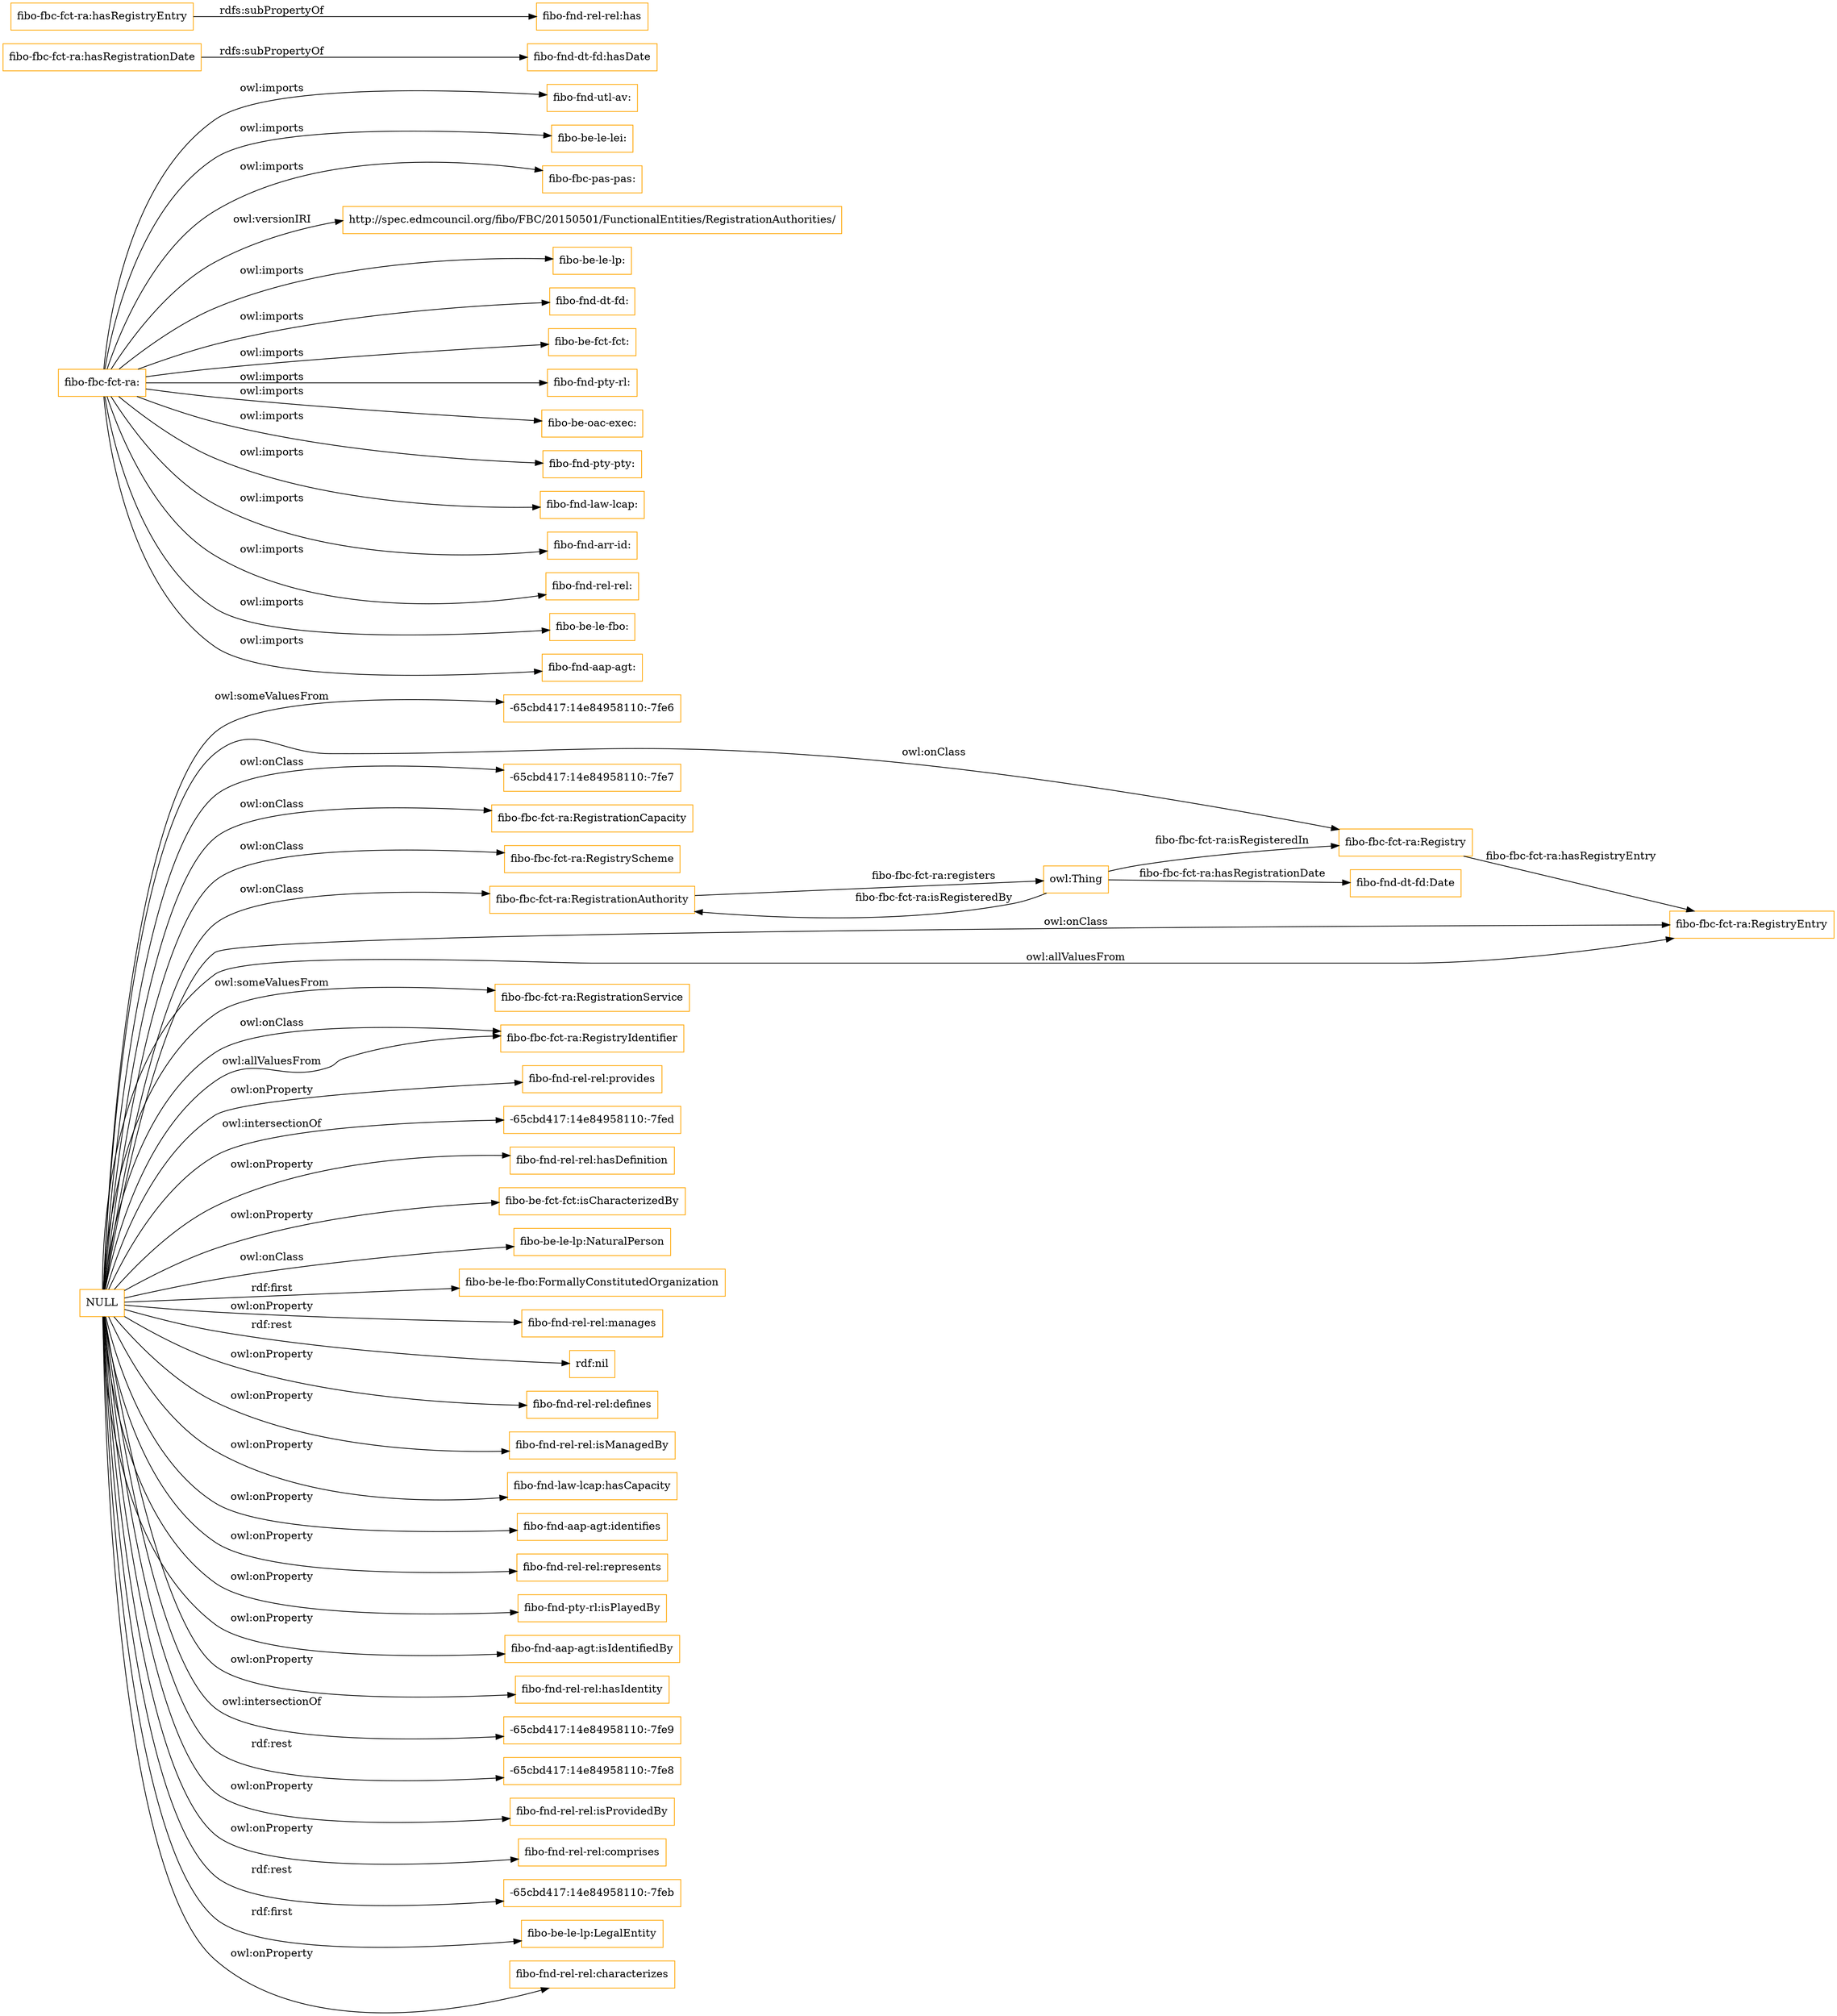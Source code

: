 digraph ar2dtool_diagram { 
rankdir=LR;
size="1501"
node [shape = rectangle, color="orange"]; "-65cbd417:14e84958110:-7fe6" "fibo-fbc-fct-ra:Registry" "-65cbd417:14e84958110:-7fe7" "fibo-fbc-fct-ra:RegistrationCapacity" "fibo-fbc-fct-ra:RegistryScheme" "fibo-fbc-fct-ra:RegistrationAuthority" "fibo-fbc-fct-ra:RegistryEntry" "fibo-fbc-fct-ra:RegistrationService" "fibo-fbc-fct-ra:RegistryIdentifier" ; /*classes style*/
	"fibo-fbc-fct-ra:" -> "fibo-fnd-utl-av:" [ label = "owl:imports" ];
	"fibo-fbc-fct-ra:" -> "fibo-be-le-lei:" [ label = "owl:imports" ];
	"fibo-fbc-fct-ra:" -> "fibo-fbc-pas-pas:" [ label = "owl:imports" ];
	"fibo-fbc-fct-ra:" -> "http://spec.edmcouncil.org/fibo/FBC/20150501/FunctionalEntities/RegistrationAuthorities/" [ label = "owl:versionIRI" ];
	"fibo-fbc-fct-ra:" -> "fibo-be-le-lp:" [ label = "owl:imports" ];
	"fibo-fbc-fct-ra:" -> "fibo-fnd-dt-fd:" [ label = "owl:imports" ];
	"fibo-fbc-fct-ra:" -> "fibo-be-fct-fct:" [ label = "owl:imports" ];
	"fibo-fbc-fct-ra:" -> "fibo-fnd-pty-rl:" [ label = "owl:imports" ];
	"fibo-fbc-fct-ra:" -> "fibo-be-oac-exec:" [ label = "owl:imports" ];
	"fibo-fbc-fct-ra:" -> "fibo-fnd-pty-pty:" [ label = "owl:imports" ];
	"fibo-fbc-fct-ra:" -> "fibo-fnd-law-lcap:" [ label = "owl:imports" ];
	"fibo-fbc-fct-ra:" -> "fibo-fnd-arr-id:" [ label = "owl:imports" ];
	"fibo-fbc-fct-ra:" -> "fibo-fnd-rel-rel:" [ label = "owl:imports" ];
	"fibo-fbc-fct-ra:" -> "fibo-be-le-fbo:" [ label = "owl:imports" ];
	"fibo-fbc-fct-ra:" -> "fibo-fnd-aap-agt:" [ label = "owl:imports" ];
	"fibo-fbc-fct-ra:hasRegistrationDate" -> "fibo-fnd-dt-fd:hasDate" [ label = "rdfs:subPropertyOf" ];
	"NULL" -> "fibo-fnd-rel-rel:provides" [ label = "owl:onProperty" ];
	"NULL" -> "-65cbd417:14e84958110:-7fed" [ label = "owl:intersectionOf" ];
	"NULL" -> "fibo-fbc-fct-ra:RegistryEntry" [ label = "owl:onClass" ];
	"NULL" -> "fibo-fnd-rel-rel:hasDefinition" [ label = "owl:onProperty" ];
	"NULL" -> "fibo-be-fct-fct:isCharacterizedBy" [ label = "owl:onProperty" ];
	"NULL" -> "fibo-fbc-fct-ra:RegistrationAuthority" [ label = "owl:onClass" ];
	"NULL" -> "fibo-fbc-fct-ra:Registry" [ label = "owl:onClass" ];
	"NULL" -> "fibo-be-le-lp:NaturalPerson" [ label = "owl:onClass" ];
	"NULL" -> "-65cbd417:14e84958110:-7fe7" [ label = "owl:onClass" ];
	"NULL" -> "fibo-be-le-fbo:FormallyConstitutedOrganization" [ label = "rdf:first" ];
	"NULL" -> "-65cbd417:14e84958110:-7fe6" [ label = "owl:someValuesFrom" ];
	"NULL" -> "fibo-fnd-rel-rel:manages" [ label = "owl:onProperty" ];
	"NULL" -> "fibo-fbc-fct-ra:RegistryEntry" [ label = "owl:allValuesFrom" ];
	"NULL" -> "rdf:nil" [ label = "rdf:rest" ];
	"NULL" -> "fibo-fnd-rel-rel:defines" [ label = "owl:onProperty" ];
	"NULL" -> "fibo-fnd-rel-rel:isManagedBy" [ label = "owl:onProperty" ];
	"NULL" -> "fibo-fnd-law-lcap:hasCapacity" [ label = "owl:onProperty" ];
	"NULL" -> "fibo-fbc-fct-ra:RegistrationCapacity" [ label = "owl:onClass" ];
	"NULL" -> "fibo-fnd-aap-agt:identifies" [ label = "owl:onProperty" ];
	"NULL" -> "fibo-fnd-rel-rel:represents" [ label = "owl:onProperty" ];
	"NULL" -> "fibo-fnd-pty-rl:isPlayedBy" [ label = "owl:onProperty" ];
	"NULL" -> "fibo-fnd-aap-agt:isIdentifiedBy" [ label = "owl:onProperty" ];
	"NULL" -> "fibo-fnd-rel-rel:hasIdentity" [ label = "owl:onProperty" ];
	"NULL" -> "-65cbd417:14e84958110:-7fe9" [ label = "owl:intersectionOf" ];
	"NULL" -> "-65cbd417:14e84958110:-7fe8" [ label = "rdf:rest" ];
	"NULL" -> "fibo-fnd-rel-rel:isProvidedBy" [ label = "owl:onProperty" ];
	"NULL" -> "fibo-fnd-rel-rel:comprises" [ label = "owl:onProperty" ];
	"NULL" -> "fibo-fbc-fct-ra:RegistryScheme" [ label = "owl:onClass" ];
	"NULL" -> "fibo-fbc-fct-ra:RegistrationService" [ label = "owl:someValuesFrom" ];
	"NULL" -> "-65cbd417:14e84958110:-7feb" [ label = "rdf:rest" ];
	"NULL" -> "fibo-fbc-fct-ra:RegistryIdentifier" [ label = "owl:onClass" ];
	"NULL" -> "fibo-be-le-lp:LegalEntity" [ label = "rdf:first" ];
	"NULL" -> "fibo-fnd-rel-rel:characterizes" [ label = "owl:onProperty" ];
	"NULL" -> "fibo-fbc-fct-ra:RegistryIdentifier" [ label = "owl:allValuesFrom" ];
	"fibo-fbc-fct-ra:hasRegistryEntry" -> "fibo-fnd-rel-rel:has" [ label = "rdfs:subPropertyOf" ];
	"fibo-fbc-fct-ra:Registry" -> "fibo-fbc-fct-ra:RegistryEntry" [ label = "fibo-fbc-fct-ra:hasRegistryEntry" ];
	"owl:Thing" -> "fibo-fbc-fct-ra:RegistrationAuthority" [ label = "fibo-fbc-fct-ra:isRegisteredBy" ];
	"fibo-fbc-fct-ra:RegistrationAuthority" -> "owl:Thing" [ label = "fibo-fbc-fct-ra:registers" ];
	"owl:Thing" -> "fibo-fbc-fct-ra:Registry" [ label = "fibo-fbc-fct-ra:isRegisteredIn" ];
	"owl:Thing" -> "fibo-fnd-dt-fd:Date" [ label = "fibo-fbc-fct-ra:hasRegistrationDate" ];

}
